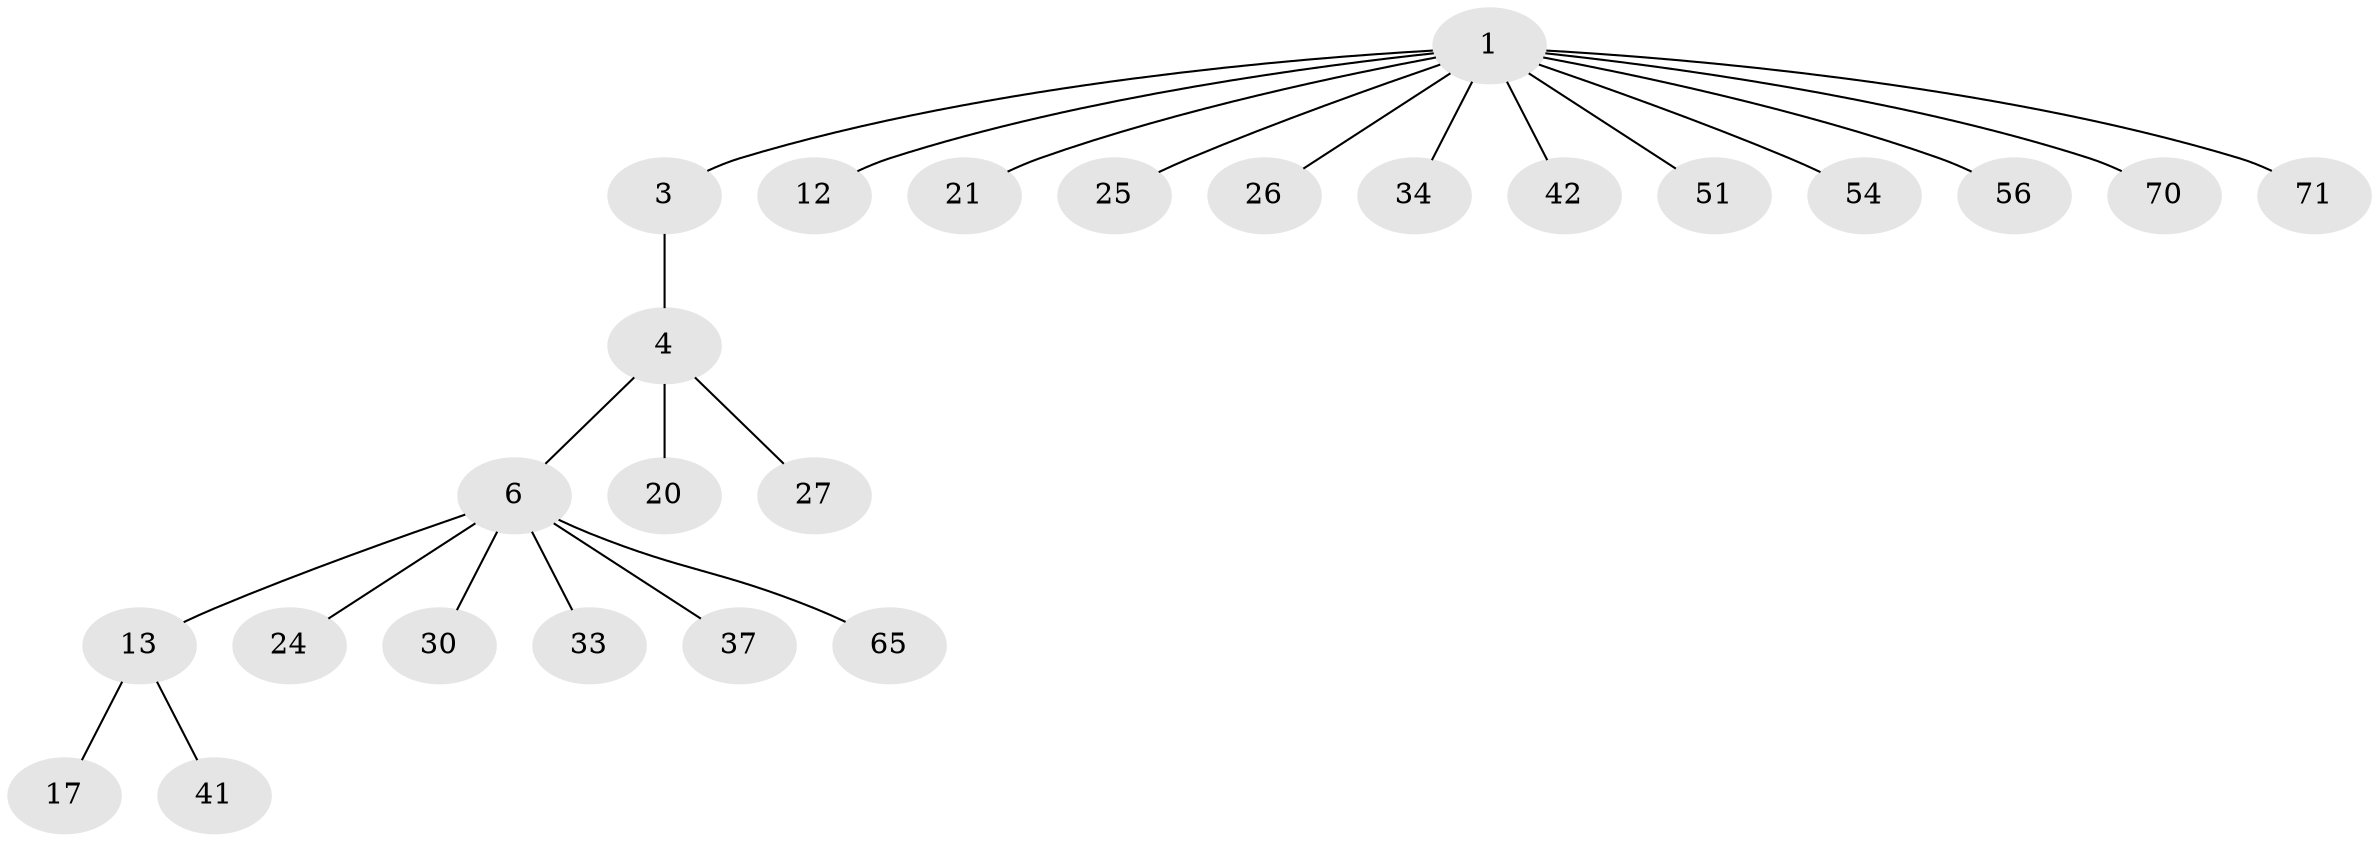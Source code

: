 // original degree distribution, {6: 0.011627906976744186, 2: 0.2441860465116279, 3: 0.13953488372093023, 5: 0.046511627906976744, 1: 0.5116279069767442, 7: 0.023255813953488372, 4: 0.023255813953488372}
// Generated by graph-tools (version 1.1) at 2025/19/03/04/25 18:19:19]
// undirected, 25 vertices, 24 edges
graph export_dot {
graph [start="1"]
  node [color=gray90,style=filled];
  1 [super="+2+9+57+5+11"];
  3 [super="+74"];
  4 [super="+84"];
  6 [super="+8+7+79+72+35+38"];
  12 [super="+75"];
  13 [super="+68+14+47+15+32+28"];
  17 [super="+85"];
  20 [super="+58+22"];
  21 [super="+45"];
  24;
  25 [super="+44+52"];
  26;
  27 [super="+62+46"];
  30 [super="+53"];
  33;
  34;
  37;
  41;
  42;
  51 [super="+59"];
  54 [super="+81"];
  56;
  65;
  70;
  71;
  1 -- 3;
  1 -- 71;
  1 -- 51;
  1 -- 12;
  1 -- 21;
  1 -- 34;
  1 -- 70;
  1 -- 42;
  1 -- 54;
  1 -- 56;
  1 -- 25;
  1 -- 26;
  3 -- 4;
  4 -- 6;
  4 -- 20;
  4 -- 27;
  6 -- 65;
  6 -- 33;
  6 -- 24;
  6 -- 13;
  6 -- 30;
  6 -- 37;
  13 -- 17;
  13 -- 41;
}
